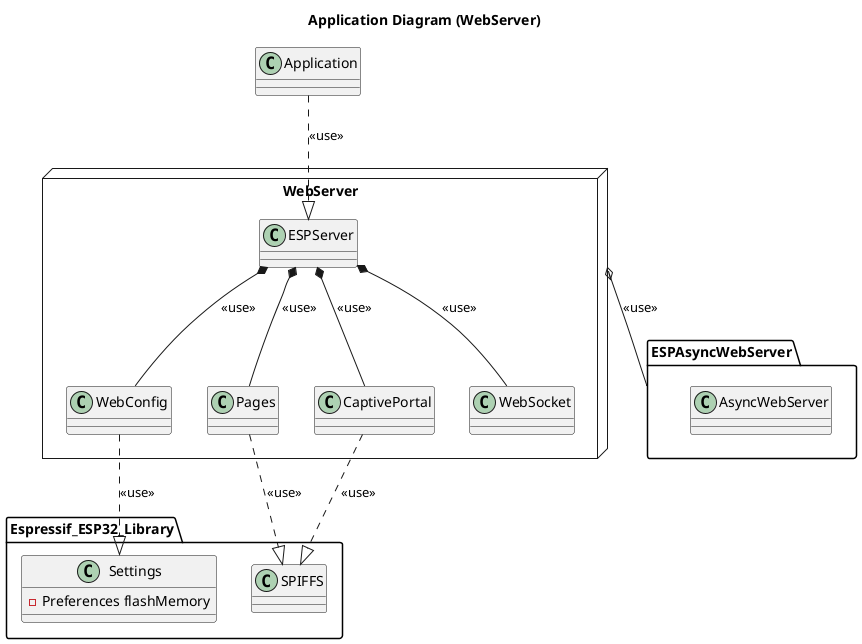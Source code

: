 @startuml
Title Application Diagram (WebServer)

Class Application

package WebServer <<node>>
{
    Class WebConfig
    Class Pages
    Class CaptivePortal

    Application ..|> ESPServer : <<use>>
    ESPServer 	*-- WebConfig : <<use>>
    ESPServer 	*-- Pages : <<use>>
    ESPServer 	*-- CaptivePortal : <<use>>
    ESPServer 	*-- WebSocket : <<use>>
}

package Espressif_ESP32_Library{
    Class Settings{

        -Preferences flashMemory
    }
    Class SPIFFS

    WebConfig ..|> Settings : <<use>>
    Pages ..|> SPIFFS : <<use>>
    CaptivePortal ..|> SPIFFS : <<use>>
}

package ESPAsyncWebServer <<folder>>
{
    Class AsyncWebServer
}

WebServer 	o-- ESPAsyncWebServer : <<use>>

@enduml